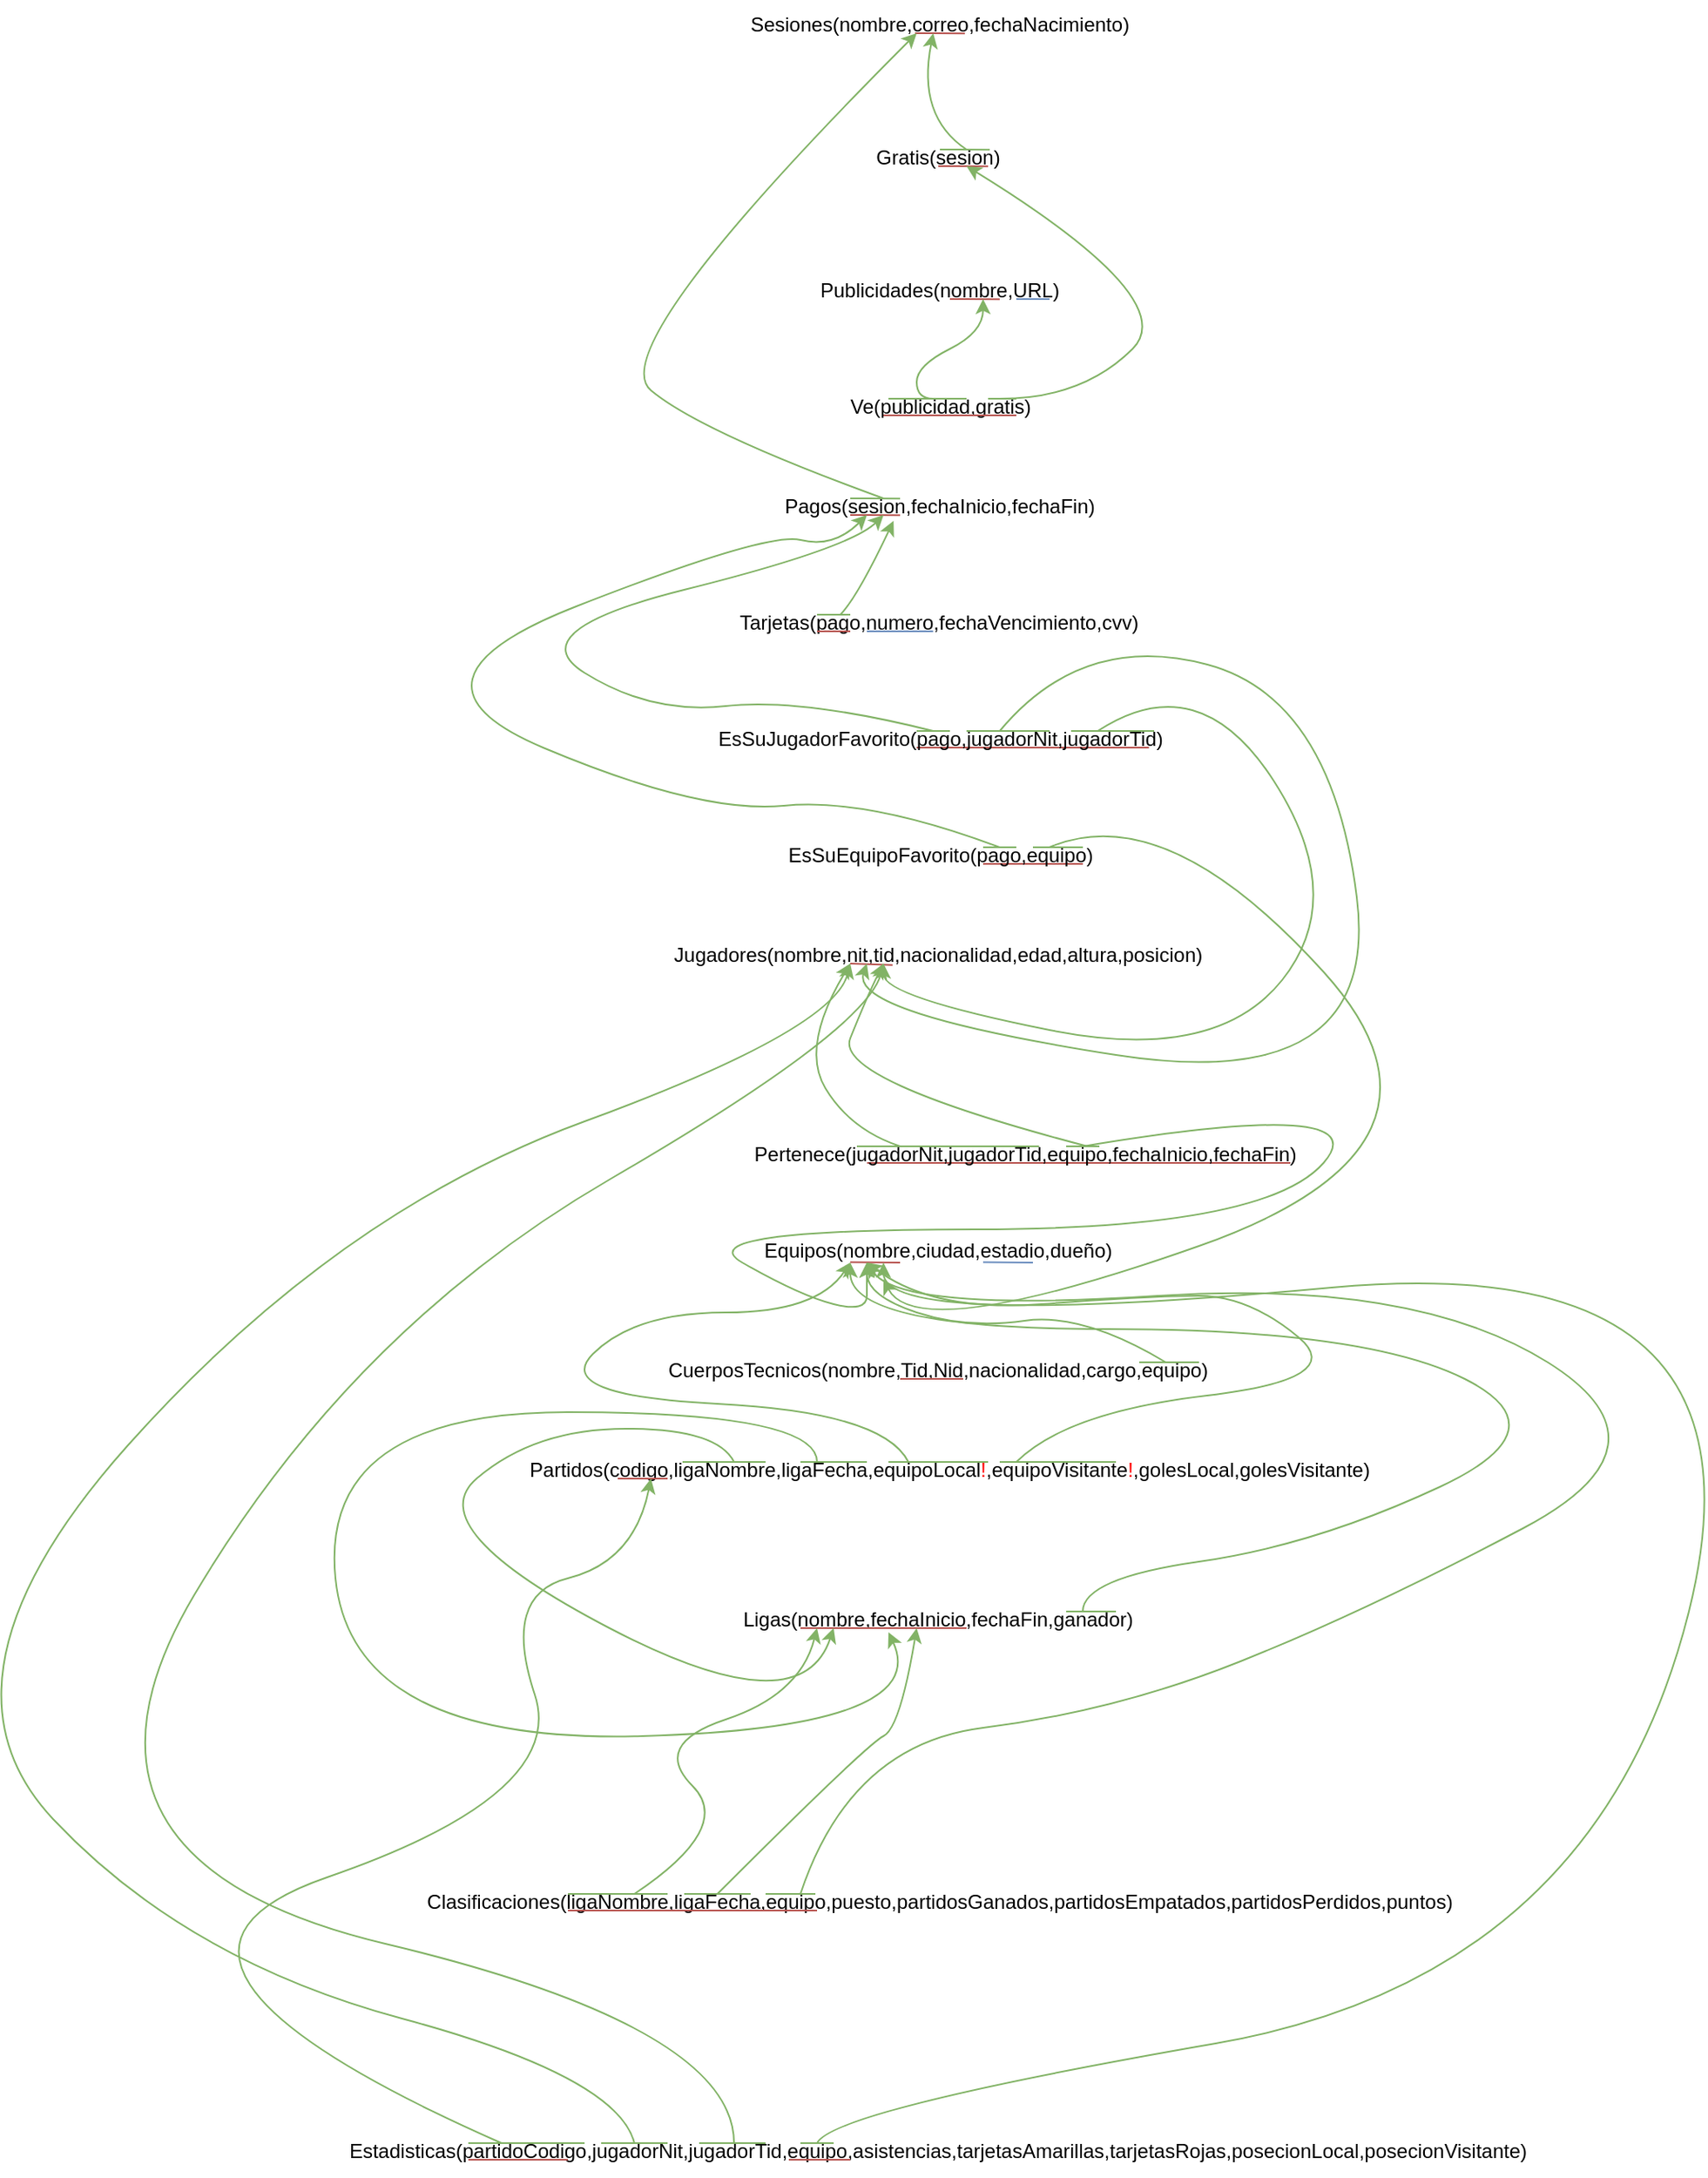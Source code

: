 <mxfile version="24.4.4" type="device">
  <diagram name="Página-1" id="nuCk-OXFzzDmU9zcpF9O">
    <mxGraphModel dx="1505" dy="1523" grid="1" gridSize="10" guides="1" tooltips="1" connect="1" arrows="1" fold="1" page="1" pageScale="1" pageWidth="827" pageHeight="1169" math="0" shadow="0">
      <root>
        <mxCell id="0" />
        <mxCell id="1" parent="0" />
        <mxCell id="KaHYt5kifrU_fSITi9a_-1" value="Equipos(nombre,ciudad,estadio,dueño)&lt;div&gt;&lt;br&gt;&lt;/div&gt;" style="text;html=1;align=center;verticalAlign=middle;whiteSpace=wrap;rounded=0;" parent="1" vertex="1">
          <mxGeometry x="383" y="400" width="60" height="20" as="geometry" />
        </mxCell>
        <mxCell id="KaHYt5kifrU_fSITi9a_-2" value="Clasificaciones(ligaNombre,ligaFecha,equipo,puesto,partidosGanados,partidosEmpatados,partidosPerdidos,puntos)" style="text;html=1;align=center;verticalAlign=middle;whiteSpace=wrap;rounded=0;" parent="1" vertex="1">
          <mxGeometry x="384" y="780" width="60" height="30" as="geometry" />
        </mxCell>
        <mxCell id="KaHYt5kifrU_fSITi9a_-3" value="Ligas(nombre,fechaInicio,fechaFin,ganador)" style="text;html=1;align=center;verticalAlign=middle;whiteSpace=wrap;rounded=0;" parent="1" vertex="1">
          <mxGeometry x="383" y="610" width="60" height="30" as="geometry" />
        </mxCell>
        <mxCell id="KaHYt5kifrU_fSITi9a_-5" value="Partidos(codigo,ligaNombre,ligaFecha,equipoLocal&lt;font color=&quot;#ff0303&quot;&gt;!&lt;/font&gt;,equipoVisitante&lt;font color=&quot;#ff0000&quot;&gt;!&lt;/font&gt;,golesLocal,golesVisitante)" style="text;html=1;align=center;verticalAlign=middle;whiteSpace=wrap;rounded=0;" parent="1" vertex="1">
          <mxGeometry x="390" y="520" width="60" height="30" as="geometry" />
        </mxCell>
        <mxCell id="KaHYt5kifrU_fSITi9a_-6" value="Estadisticas(partidoCodigo,jugadorNit,jugadorTid,equipo,asistencias,tarjetasAmarillas,tarjetasRojas,posecionLocal,posecionVisitante)" style="text;html=1;align=center;verticalAlign=middle;whiteSpace=wrap;rounded=0;" parent="1" vertex="1">
          <mxGeometry x="383" y="930" width="60" height="30" as="geometry" />
        </mxCell>
        <mxCell id="KaHYt5kifrU_fSITi9a_-7" value="Jugadores(nombre,nit,&lt;span style=&quot;background-color: initial;&quot;&gt;tid,nacionalidad,&lt;/span&gt;edad,&lt;span style=&quot;background-color: initial;&quot;&gt;altura,posicion)&lt;/span&gt;" style="text;html=1;align=center;verticalAlign=middle;whiteSpace=wrap;rounded=0;" parent="1" vertex="1">
          <mxGeometry x="383" y="210" width="60" height="30" as="geometry" />
        </mxCell>
        <mxCell id="KaHYt5kifrU_fSITi9a_-9" value="CuerposTecnicos(nombre,Tid,Nid,nacionalidad,cargo,equipo)" style="text;html=1;align=center;verticalAlign=middle;whiteSpace=wrap;rounded=0;" parent="1" vertex="1">
          <mxGeometry x="383" y="460" width="60" height="30" as="geometry" />
        </mxCell>
        <mxCell id="KaHYt5kifrU_fSITi9a_-10" value="Sesiones(nombre,correo,fechaNacimiento)" style="text;html=1;align=center;verticalAlign=middle;whiteSpace=wrap;rounded=0;" parent="1" vertex="1">
          <mxGeometry x="384" y="-350" width="60" height="30" as="geometry" />
        </mxCell>
        <mxCell id="KaHYt5kifrU_fSITi9a_-11" value="Pagos(sesion,fechaInicio,fechaFin)" style="text;html=1;align=center;verticalAlign=middle;whiteSpace=wrap;rounded=0;" parent="1" vertex="1">
          <mxGeometry x="384" y="-60" width="60" height="30" as="geometry" />
        </mxCell>
        <mxCell id="KaHYt5kifrU_fSITi9a_-12" value="Gratis(sesion)" style="text;html=1;align=center;verticalAlign=middle;whiteSpace=wrap;rounded=0;" parent="1" vertex="1">
          <mxGeometry x="383" y="-270" width="60" height="30" as="geometry" />
        </mxCell>
        <mxCell id="KaHYt5kifrU_fSITi9a_-13" value="Publicidades(nombre,URL)" style="text;html=1;align=center;verticalAlign=middle;whiteSpace=wrap;rounded=0;" parent="1" vertex="1">
          <mxGeometry x="384" y="-190" width="60" height="30" as="geometry" />
        </mxCell>
        <mxCell id="KaHYt5kifrU_fSITi9a_-24" value="" style="endArrow=none;html=1;rounded=0;fillColor=#f8cecc;strokeColor=#b85450;entryX=0.934;entryY=0.667;entryDx=0;entryDy=0;entryPerimeter=0;" parent="1" target="URsFByzpOWh1pcknukhG-22" edge="1">
          <mxGeometry width="50" height="50" relative="1" as="geometry">
            <mxPoint x="400" y="100" as="sourcePoint" />
            <mxPoint x="440" y="100" as="targetPoint" />
          </mxGeometry>
        </mxCell>
        <mxCell id="KaHYt5kifrU_fSITi9a_-25" value="" style="endArrow=none;html=1;rounded=0;fillColor=#d5e8d4;strokeColor=#82b366;" parent="1" edge="1">
          <mxGeometry width="50" height="50" relative="1" as="geometry">
            <mxPoint x="400" y="90" as="sourcePoint" />
            <mxPoint x="420" y="90" as="targetPoint" />
            <Array as="points">
              <mxPoint x="413" y="90" />
            </Array>
          </mxGeometry>
        </mxCell>
        <mxCell id="KaHYt5kifrU_fSITi9a_-26" value="" style="endArrow=none;html=1;rounded=0;fillColor=#f8cecc;strokeColor=#b85450;entryX=0.91;entryY=0.667;entryDx=0;entryDy=0;entryPerimeter=0;" parent="1" target="URsFByzpOWh1pcknukhG-29" edge="1">
          <mxGeometry width="50" height="50" relative="1" as="geometry">
            <mxPoint x="440" y="170" as="sourcePoint" />
            <mxPoint x="490" y="170" as="targetPoint" />
          </mxGeometry>
        </mxCell>
        <mxCell id="KaHYt5kifrU_fSITi9a_-27" value="" style="endArrow=none;html=1;rounded=0;fillColor=#d5e8d4;strokeColor=#82b366;" parent="1" edge="1">
          <mxGeometry width="50" height="50" relative="1" as="geometry">
            <mxPoint x="440" y="160" as="sourcePoint" />
            <mxPoint x="460" y="160" as="targetPoint" />
          </mxGeometry>
        </mxCell>
        <mxCell id="KaHYt5kifrU_fSITi9a_-28" value="" style="endArrow=none;html=1;rounded=0;fillColor=#d5e8d4;strokeColor=#82b366;entryX=0.91;entryY=0.333;entryDx=0;entryDy=0;entryPerimeter=0;" parent="1" target="URsFByzpOWh1pcknukhG-29" edge="1">
          <mxGeometry width="50" height="50" relative="1" as="geometry">
            <mxPoint x="470" y="160" as="sourcePoint" />
            <mxPoint x="510" y="160" as="targetPoint" />
          </mxGeometry>
        </mxCell>
        <mxCell id="KaHYt5kifrU_fSITi9a_-29" value="" style="endArrow=none;html=1;rounded=0;fillColor=#f8cecc;strokeColor=#b85450;exitX=0.117;exitY=0.667;exitDx=0;exitDy=0;exitPerimeter=0;" parent="1" source="KaHYt5kifrU_fSITi9a_-9" edge="1">
          <mxGeometry width="50" height="50" relative="1" as="geometry">
            <mxPoint x="398" y="480" as="sourcePoint" />
            <mxPoint x="428" y="480" as="targetPoint" />
          </mxGeometry>
        </mxCell>
        <mxCell id="KaHYt5kifrU_fSITi9a_-30" value="" style="endArrow=none;html=1;rounded=0;fillColor=#dae8fc;strokeColor=#6c8ebf;" parent="1" edge="1">
          <mxGeometry width="50" height="50" relative="1" as="geometry">
            <mxPoint x="440" y="409.76" as="sourcePoint" />
            <mxPoint x="470" y="410" as="targetPoint" />
          </mxGeometry>
        </mxCell>
        <mxCell id="KaHYt5kifrU_fSITi9a_-32" value="" style="endArrow=none;html=1;rounded=0;fillColor=#f8cecc;strokeColor=#b85450;entryX=0.041;entryY=0.695;entryDx=0;entryDy=0;entryPerimeter=0;" parent="1" target="KaHYt5kifrU_fSITi9a_-7" edge="1">
          <mxGeometry width="50" height="50" relative="1" as="geometry">
            <mxPoint x="360" y="230" as="sourcePoint" />
            <mxPoint x="380" y="230" as="targetPoint" />
          </mxGeometry>
        </mxCell>
        <mxCell id="KaHYt5kifrU_fSITi9a_-33" value="" style="endArrow=none;html=1;rounded=0;fillColor=#d5e8d4;strokeColor=#82b366;" parent="1" edge="1">
          <mxGeometry width="50" height="50" relative="1" as="geometry">
            <mxPoint x="430" y="340" as="sourcePoint" />
            <mxPoint x="470" y="340" as="targetPoint" />
          </mxGeometry>
        </mxCell>
        <mxCell id="KaHYt5kifrU_fSITi9a_-35" value="" style="endArrow=none;html=1;rounded=0;fillColor=#f8cecc;strokeColor=#b85450;entryX=0.9;entryY=0.667;entryDx=0;entryDy=0;entryPerimeter=0;exitX=0.229;exitY=0.667;exitDx=0;exitDy=0;exitPerimeter=0;" parent="1" source="URsFByzpOWh1pcknukhG-34" edge="1">
          <mxGeometry width="50" height="50" relative="1" as="geometry">
            <mxPoint x="320" y="370" as="sourcePoint" />
            <mxPoint x="625" y="350.01" as="targetPoint" />
          </mxGeometry>
        </mxCell>
        <mxCell id="KaHYt5kifrU_fSITi9a_-36" value="" style="endArrow=none;html=1;rounded=0;fillColor=#d5e8d4;strokeColor=#82b366;entryX=0.525;entryY=0.333;entryDx=0;entryDy=0;entryPerimeter=0;" parent="1" target="URsFByzpOWh1pcknukhG-34" edge="1">
          <mxGeometry width="50" height="50" relative="1" as="geometry">
            <mxPoint x="364" y="340" as="sourcePoint" />
            <mxPoint x="384" y="340" as="targetPoint" />
            <Array as="points">
              <mxPoint x="364" y="340" />
            </Array>
          </mxGeometry>
        </mxCell>
        <mxCell id="KaHYt5kifrU_fSITi9a_-38" value="" style="endArrow=none;html=1;rounded=0;fillColor=#d5e8d4;strokeColor=#82b366;" parent="1" edge="1">
          <mxGeometry width="50" height="50" relative="1" as="geometry">
            <mxPoint x="534" y="470" as="sourcePoint" />
            <mxPoint x="570" y="470" as="targetPoint" />
          </mxGeometry>
        </mxCell>
        <mxCell id="KaHYt5kifrU_fSITi9a_-39" value="" style="endArrow=none;html=1;rounded=0;fillColor=#f8cecc;strokeColor=#b85450;" parent="1" edge="1">
          <mxGeometry width="50" height="50" relative="1" as="geometry">
            <mxPoint x="360" y="409.8" as="sourcePoint" />
            <mxPoint x="390" y="410" as="targetPoint" />
          </mxGeometry>
        </mxCell>
        <mxCell id="KaHYt5kifrU_fSITi9a_-40" value="" style="endArrow=none;html=1;rounded=0;fillColor=#f8cecc;strokeColor=#b85450;" parent="1" edge="1">
          <mxGeometry width="50" height="50" relative="1" as="geometry">
            <mxPoint x="250" y="540" as="sourcePoint" />
            <mxPoint x="219.997" y="540" as="targetPoint" />
          </mxGeometry>
        </mxCell>
        <mxCell id="KaHYt5kifrU_fSITi9a_-41" value="" style="endArrow=none;html=1;rounded=0;fillColor=#d5e8d4;strokeColor=#82b366;" parent="1" edge="1">
          <mxGeometry width="50" height="50" relative="1" as="geometry">
            <mxPoint x="443" y="530" as="sourcePoint" />
            <mxPoint x="383" y="530" as="targetPoint" />
          </mxGeometry>
        </mxCell>
        <mxCell id="KaHYt5kifrU_fSITi9a_-43" value="" style="endArrow=none;html=1;rounded=0;fillColor=#d5e8d4;strokeColor=#82b366;" parent="1" edge="1">
          <mxGeometry width="50" height="50" relative="1" as="geometry">
            <mxPoint x="450" y="530" as="sourcePoint" />
            <mxPoint x="520" y="530" as="targetPoint" />
          </mxGeometry>
        </mxCell>
        <mxCell id="KaHYt5kifrU_fSITi9a_-44" value="" style="endArrow=none;html=1;rounded=0;fillColor=#d5e8d4;strokeColor=#82b366;" parent="1" edge="1">
          <mxGeometry width="50" height="50" relative="1" as="geometry">
            <mxPoint x="330" y="530" as="sourcePoint" />
            <mxPoint x="370" y="530" as="targetPoint" />
          </mxGeometry>
        </mxCell>
        <mxCell id="KaHYt5kifrU_fSITi9a_-45" value="" style="endArrow=none;html=1;rounded=0;fillColor=#d5e8d4;strokeColor=#82b366;" parent="1" edge="1">
          <mxGeometry width="50" height="50" relative="1" as="geometry">
            <mxPoint x="259" y="530" as="sourcePoint" />
            <mxPoint x="309" y="530" as="targetPoint" />
          </mxGeometry>
        </mxCell>
        <mxCell id="KaHYt5kifrU_fSITi9a_-46" value="" style="endArrow=none;html=1;rounded=0;fillColor=#d5e8d4;strokeColor=#82b366;" parent="1" edge="1">
          <mxGeometry width="50" height="50" relative="1" as="geometry">
            <mxPoint x="190" y="790" as="sourcePoint" />
            <mxPoint x="250" y="790" as="targetPoint" />
          </mxGeometry>
        </mxCell>
        <mxCell id="KaHYt5kifrU_fSITi9a_-47" value="" style="endArrow=none;html=1;rounded=0;fillColor=#d5e8d4;strokeColor=#82b366;" parent="1" edge="1">
          <mxGeometry width="50" height="50" relative="1" as="geometry">
            <mxPoint x="260" y="790" as="sourcePoint" />
            <mxPoint x="300" y="790" as="targetPoint" />
          </mxGeometry>
        </mxCell>
        <mxCell id="KaHYt5kifrU_fSITi9a_-50" value="" style="endArrow=none;html=1;rounded=0;fillColor=#f8cecc;strokeColor=#b85450;" parent="1" edge="1">
          <mxGeometry width="50" height="50" relative="1" as="geometry">
            <mxPoint x="190" y="800" as="sourcePoint" />
            <mxPoint x="340" y="800" as="targetPoint" />
          </mxGeometry>
        </mxCell>
        <mxCell id="URsFByzpOWh1pcknukhG-2" value="" style="endArrow=none;html=1;rounded=0;fillColor=#f8cecc;strokeColor=#b85450;" parent="1" edge="1">
          <mxGeometry width="50" height="50" relative="1" as="geometry">
            <mxPoint x="399" y="-330" as="sourcePoint" />
            <mxPoint x="429" y="-329.87" as="targetPoint" />
            <Array as="points">
              <mxPoint x="409" y="-330" />
            </Array>
          </mxGeometry>
        </mxCell>
        <mxCell id="URsFByzpOWh1pcknukhG-3" value="" style="endArrow=none;html=1;rounded=0;fillColor=#f8cecc;strokeColor=#b85450;" parent="1" edge="1">
          <mxGeometry width="50" height="50" relative="1" as="geometry">
            <mxPoint x="413" y="-250" as="sourcePoint" />
            <mxPoint x="443" y="-249.87" as="targetPoint" />
            <Array as="points">
              <mxPoint x="423" y="-250" />
            </Array>
          </mxGeometry>
        </mxCell>
        <mxCell id="URsFByzpOWh1pcknukhG-6" value="" style="endArrow=none;html=1;rounded=0;fillColor=#d5e8d4;strokeColor=#82b366;" parent="1" edge="1">
          <mxGeometry width="50" height="50" relative="1" as="geometry">
            <mxPoint x="414" y="-260" as="sourcePoint" />
            <mxPoint x="444" y="-259.87" as="targetPoint" />
            <Array as="points">
              <mxPoint x="424" y="-260" />
            </Array>
          </mxGeometry>
        </mxCell>
        <mxCell id="URsFByzpOWh1pcknukhG-7" value="" style="curved=1;endArrow=classic;html=1;rounded=0;fillColor=#d5e8d4;strokeColor=#82b366;strokeWidth=1;" parent="1" edge="1">
          <mxGeometry width="50" height="50" relative="1" as="geometry">
            <mxPoint x="430" y="-260" as="sourcePoint" />
            <mxPoint x="410" y="-330" as="targetPoint" />
            <Array as="points">
              <mxPoint x="400" y="-280" />
            </Array>
          </mxGeometry>
        </mxCell>
        <mxCell id="URsFByzpOWh1pcknukhG-8" value="" style="endArrow=none;html=1;rounded=0;fillColor=#dae8fc;strokeColor=#6c8ebf;" parent="1" edge="1">
          <mxGeometry width="50" height="50" relative="1" as="geometry">
            <mxPoint x="460" y="-170" as="sourcePoint" />
            <mxPoint x="480" y="-170" as="targetPoint" />
            <Array as="points">
              <mxPoint x="470" y="-170" />
            </Array>
          </mxGeometry>
        </mxCell>
        <mxCell id="URsFByzpOWh1pcknukhG-9" value="" style="endArrow=none;html=1;rounded=0;fillColor=#f8cecc;strokeColor=#b85450;" parent="1" edge="1">
          <mxGeometry width="50" height="50" relative="1" as="geometry">
            <mxPoint x="420" y="-170" as="sourcePoint" />
            <mxPoint x="450" y="-169.87" as="targetPoint" />
            <Array as="points">
              <mxPoint x="430" y="-170" />
            </Array>
          </mxGeometry>
        </mxCell>
        <mxCell id="URsFByzpOWh1pcknukhG-10" value="Ve(publicidad,gratis)" style="text;html=1;align=center;verticalAlign=middle;resizable=0;points=[];autosize=1;strokeColor=none;fillColor=none;" parent="1" vertex="1">
          <mxGeometry x="349" y="-120" width="130" height="30" as="geometry" />
        </mxCell>
        <mxCell id="URsFByzpOWh1pcknukhG-11" value="" style="endArrow=none;html=1;rounded=0;fillColor=#f8cecc;strokeColor=#b85450;entryX=0.854;entryY=0.667;entryDx=0;entryDy=0;entryPerimeter=0;" parent="1" target="URsFByzpOWh1pcknukhG-10" edge="1">
          <mxGeometry width="50" height="50" relative="1" as="geometry">
            <mxPoint x="380" y="-100" as="sourcePoint" />
            <mxPoint x="410" y="-99.87" as="targetPoint" />
            <Array as="points">
              <mxPoint x="390" y="-100" />
            </Array>
          </mxGeometry>
        </mxCell>
        <mxCell id="URsFByzpOWh1pcknukhG-12" value="" style="endArrow=none;html=1;rounded=0;fillColor=#d5e8d4;strokeColor=#82b366;" parent="1" edge="1">
          <mxGeometry width="50" height="50" relative="1" as="geometry">
            <mxPoint x="383" y="-110" as="sourcePoint" />
            <mxPoint x="430" y="-110" as="targetPoint" />
            <Array as="points">
              <mxPoint x="393" y="-110" />
            </Array>
          </mxGeometry>
        </mxCell>
        <mxCell id="URsFByzpOWh1pcknukhG-13" value="" style="curved=1;endArrow=classic;html=1;rounded=0;entryX=0.933;entryY=0.667;entryDx=0;entryDy=0;entryPerimeter=0;fillColor=#d5e8d4;strokeColor=#82b366;" parent="1" target="KaHYt5kifrU_fSITi9a_-13" edge="1">
          <mxGeometry width="50" height="50" relative="1" as="geometry">
            <mxPoint x="410" y="-110" as="sourcePoint" />
            <mxPoint x="450" y="-200" as="targetPoint" />
            <Array as="points">
              <mxPoint x="400" y="-110" />
              <mxPoint x="400" y="-130" />
              <mxPoint x="440" y="-150" />
            </Array>
          </mxGeometry>
        </mxCell>
        <mxCell id="URsFByzpOWh1pcknukhG-14" value="" style="endArrow=none;html=1;rounded=0;fillColor=#f8cecc;strokeColor=#b85450;" parent="1" edge="1">
          <mxGeometry width="50" height="50" relative="1" as="geometry">
            <mxPoint x="360" y="-40" as="sourcePoint" />
            <mxPoint x="390" y="-39.87" as="targetPoint" />
            <Array as="points">
              <mxPoint x="370" y="-40" />
            </Array>
          </mxGeometry>
        </mxCell>
        <mxCell id="URsFByzpOWh1pcknukhG-15" value="" style="endArrow=none;html=1;rounded=0;fillColor=#d5e8d4;strokeColor=#82b366;" parent="1" edge="1">
          <mxGeometry width="50" height="50" relative="1" as="geometry">
            <mxPoint x="360" y="-50" as="sourcePoint" />
            <mxPoint x="390" y="-49.87" as="targetPoint" />
            <Array as="points">
              <mxPoint x="370" y="-50" />
            </Array>
          </mxGeometry>
        </mxCell>
        <mxCell id="URsFByzpOWh1pcknukhG-16" value="" style="curved=1;endArrow=classic;html=1;rounded=0;fillColor=#d5e8d4;strokeColor=#82b366;" parent="1" edge="1">
          <mxGeometry width="50" height="50" relative="1" as="geometry">
            <mxPoint x="380" y="-50" as="sourcePoint" />
            <mxPoint x="400" y="-330" as="targetPoint" />
            <Array as="points">
              <mxPoint x="270" y="-90" />
              <mxPoint x="210" y="-140" />
            </Array>
          </mxGeometry>
        </mxCell>
        <mxCell id="URsFByzpOWh1pcknukhG-17" value="Tarjetas(pago,numero,fechaVencimiento,cvv)" style="text;html=1;align=center;verticalAlign=middle;resizable=0;points=[];autosize=1;strokeColor=none;fillColor=none;" parent="1" vertex="1">
          <mxGeometry x="283" y="10" width="260" height="30" as="geometry" />
        </mxCell>
        <mxCell id="URsFByzpOWh1pcknukhG-18" value="" style="endArrow=none;html=1;rounded=0;fillColor=#dae8fc;strokeColor=#6c8ebf;entryX=0.488;entryY=0.667;entryDx=0;entryDy=0;entryPerimeter=0;" parent="1" target="URsFByzpOWh1pcknukhG-17" edge="1">
          <mxGeometry width="50" height="50" relative="1" as="geometry">
            <mxPoint x="370" y="30" as="sourcePoint" />
            <mxPoint x="400" y="30.13" as="targetPoint" />
            <Array as="points">
              <mxPoint x="380" y="30" />
            </Array>
          </mxGeometry>
        </mxCell>
        <mxCell id="URsFByzpOWh1pcknukhG-19" value="" style="endArrow=none;html=1;rounded=0;fillColor=#f8cecc;strokeColor=#b85450;" parent="1" edge="1">
          <mxGeometry width="50" height="50" relative="1" as="geometry">
            <mxPoint x="340" y="30" as="sourcePoint" />
            <mxPoint x="360" y="30" as="targetPoint" />
            <Array as="points">
              <mxPoint x="350" y="30" />
            </Array>
          </mxGeometry>
        </mxCell>
        <mxCell id="URsFByzpOWh1pcknukhG-20" value="" style="endArrow=none;html=1;rounded=0;fillColor=#d5e8d4;strokeColor=#82b366;" parent="1" edge="1">
          <mxGeometry width="50" height="50" relative="1" as="geometry">
            <mxPoint x="340" y="20" as="sourcePoint" />
            <mxPoint x="360" y="20" as="targetPoint" />
            <Array as="points">
              <mxPoint x="350" y="20" />
            </Array>
          </mxGeometry>
        </mxCell>
        <mxCell id="URsFByzpOWh1pcknukhG-21" value="" style="curved=1;endArrow=classic;html=1;rounded=0;fillColor=#d5e8d4;strokeColor=#82b366;entryX=0.035;entryY=0.782;entryDx=0;entryDy=0;entryPerimeter=0;" parent="1" target="KaHYt5kifrU_fSITi9a_-11" edge="1">
          <mxGeometry width="50" height="50" relative="1" as="geometry">
            <mxPoint x="354" y="20" as="sourcePoint" />
            <mxPoint x="384" y="-40" as="targetPoint" />
            <Array as="points">
              <mxPoint x="364" y="10" />
            </Array>
          </mxGeometry>
        </mxCell>
        <mxCell id="URsFByzpOWh1pcknukhG-22" value="EsSuJugadorFavorito(pago,jugadorNit,jugadorTid)" style="text;html=1;align=center;verticalAlign=middle;resizable=0;points=[];autosize=1;strokeColor=none;fillColor=none;" parent="1" vertex="1">
          <mxGeometry x="269" y="80" width="290" height="30" as="geometry" />
        </mxCell>
        <mxCell id="URsFByzpOWh1pcknukhG-23" value="" style="curved=1;endArrow=classic;html=1;rounded=0;fillColor=#d5e8d4;strokeColor=#82b366;exitX=0.486;exitY=0.333;exitDx=0;exitDy=0;exitPerimeter=0;" parent="1" source="URsFByzpOWh1pcknukhG-22" edge="1">
          <mxGeometry width="50" height="50" relative="1" as="geometry">
            <mxPoint x="390" y="80" as="sourcePoint" />
            <mxPoint x="380" y="-40" as="targetPoint" />
            <Array as="points">
              <mxPoint x="330" y="70" />
              <mxPoint x="240" y="80" />
              <mxPoint x="160" y="30" />
              <mxPoint x="360" y="-20" />
            </Array>
          </mxGeometry>
        </mxCell>
        <mxCell id="URsFByzpOWh1pcknukhG-27" value="" style="endArrow=none;html=1;rounded=0;fillColor=#d5e8d4;strokeColor=#82b366;entryX=0.969;entryY=0.333;entryDx=0;entryDy=0;entryPerimeter=0;" parent="1" edge="1">
          <mxGeometry width="50" height="50" relative="1" as="geometry">
            <mxPoint x="492.99" y="90" as="sourcePoint" />
            <mxPoint x="543" y="89.99" as="targetPoint" />
            <Array as="points">
              <mxPoint x="492.99" y="90" />
            </Array>
          </mxGeometry>
        </mxCell>
        <mxCell id="URsFByzpOWh1pcknukhG-28" value="" style="endArrow=none;html=1;rounded=0;fillColor=#d5e8d4;strokeColor=#82b366;entryX=0.969;entryY=0.333;entryDx=0;entryDy=0;entryPerimeter=0;" parent="1" edge="1">
          <mxGeometry width="50" height="50" relative="1" as="geometry">
            <mxPoint x="430" y="90.01" as="sourcePoint" />
            <mxPoint x="480.01" y="90.0" as="targetPoint" />
            <Array as="points">
              <mxPoint x="430" y="90.01" />
            </Array>
          </mxGeometry>
        </mxCell>
        <mxCell id="URsFByzpOWh1pcknukhG-29" value="EsSuEquipoFavorito(pago,equipo)" style="text;html=1;align=center;verticalAlign=middle;resizable=0;points=[];autosize=1;strokeColor=none;fillColor=none;" parent="1" vertex="1">
          <mxGeometry x="309" y="150" width="210" height="30" as="geometry" />
        </mxCell>
        <mxCell id="URsFByzpOWh1pcknukhG-31" value="" style="curved=1;endArrow=classic;html=1;rounded=0;exitX=0.671;exitY=0.333;exitDx=0;exitDy=0;exitPerimeter=0;fillColor=#d5e8d4;strokeColor=#82b366;" parent="1" source="URsFByzpOWh1pcknukhG-29" edge="1">
          <mxGeometry width="50" height="50" relative="1" as="geometry">
            <mxPoint x="310" y="20" as="sourcePoint" />
            <mxPoint x="370" y="-40" as="targetPoint" />
            <Array as="points">
              <mxPoint x="370" y="130" />
              <mxPoint x="270" y="140" />
              <mxPoint x="80" y="60" />
              <mxPoint x="310" y="-30" />
              <mxPoint x="350" y="-20" />
            </Array>
          </mxGeometry>
        </mxCell>
        <mxCell id="URsFByzpOWh1pcknukhG-32" value="" style="curved=1;endArrow=classic;html=1;rounded=0;fillColor=#d5e8d4;strokeColor=#82b366;" parent="1" edge="1">
          <mxGeometry width="50" height="50" relative="1" as="geometry">
            <mxPoint x="450" y="90" as="sourcePoint" />
            <mxPoint x="370" y="230" as="targetPoint" />
            <Array as="points">
              <mxPoint x="500" y="30" />
              <mxPoint x="650" y="70" />
              <mxPoint x="680" y="310" />
              <mxPoint x="360" y="260" />
            </Array>
          </mxGeometry>
        </mxCell>
        <mxCell id="URsFByzpOWh1pcknukhG-33" value="" style="curved=1;endArrow=classic;html=1;rounded=0;fillColor=#d5e8d4;strokeColor=#82b366;" parent="1" edge="1">
          <mxGeometry width="50" height="50" relative="1" as="geometry">
            <mxPoint x="509" y="90" as="sourcePoint" />
            <mxPoint x="380" y="230" as="targetPoint" />
            <Array as="points">
              <mxPoint x="570" y="50" />
              <mxPoint x="660" y="190" />
              <mxPoint x="580" y="290" />
              <mxPoint x="380" y="250" />
            </Array>
          </mxGeometry>
        </mxCell>
        <mxCell id="URsFByzpOWh1pcknukhG-34" value="Pertenece(jugadorNit,jugadorTid,equipo,fechaInicio,fechaFin)" style="text;html=1;align=center;verticalAlign=middle;resizable=0;points=[];autosize=1;strokeColor=none;fillColor=none;" parent="1" vertex="1">
          <mxGeometry x="290" y="330" width="350" height="30" as="geometry" />
        </mxCell>
        <mxCell id="URsFByzpOWh1pcknukhG-37" value="" style="endArrow=none;html=1;rounded=0;fillColor=#d5e8d4;strokeColor=#82b366;" parent="1" edge="1">
          <mxGeometry width="50" height="50" relative="1" as="geometry">
            <mxPoint x="490" y="340" as="sourcePoint" />
            <mxPoint x="510" y="340" as="targetPoint" />
          </mxGeometry>
        </mxCell>
        <mxCell id="URsFByzpOWh1pcknukhG-38" value="" style="curved=1;endArrow=classic;html=1;rounded=0;fillColor=#d5e8d4;strokeColor=#82b366;" parent="1" edge="1">
          <mxGeometry width="50" height="50" relative="1" as="geometry">
            <mxPoint x="390" y="340" as="sourcePoint" />
            <mxPoint x="360" y="230" as="targetPoint" />
            <Array as="points">
              <mxPoint x="390" y="340" />
              <mxPoint x="360" y="330" />
              <mxPoint x="330" y="280" />
            </Array>
          </mxGeometry>
        </mxCell>
        <mxCell id="URsFByzpOWh1pcknukhG-39" value="" style="curved=1;endArrow=classic;html=1;rounded=0;exitX=0.608;exitY=0.333;exitDx=0;exitDy=0;exitPerimeter=0;fillColor=#d5e8d4;strokeColor=#82b366;" parent="1" source="URsFByzpOWh1pcknukhG-34" edge="1">
          <mxGeometry width="50" height="50" relative="1" as="geometry">
            <mxPoint x="370" y="300" as="sourcePoint" />
            <mxPoint x="380" y="230" as="targetPoint" />
            <Array as="points">
              <mxPoint x="350" y="300" />
              <mxPoint x="370" y="250" />
            </Array>
          </mxGeometry>
        </mxCell>
        <mxCell id="URsFByzpOWh1pcknukhG-40" value="" style="curved=1;endArrow=classic;html=1;rounded=0;fillColor=#d5e8d4;strokeColor=#82b366;" parent="1" edge="1">
          <mxGeometry width="50" height="50" relative="1" as="geometry">
            <mxPoint x="500.342" y="340" as="sourcePoint" />
            <mxPoint x="370" y="410" as="targetPoint" />
            <Array as="points">
              <mxPoint x="680" y="310" />
              <mxPoint x="610" y="390" />
              <mxPoint x="260" y="390" />
              <mxPoint x="330" y="430" />
              <mxPoint x="370" y="440" />
              <mxPoint x="370" y="420" />
            </Array>
          </mxGeometry>
        </mxCell>
        <mxCell id="URsFByzpOWh1pcknukhG-41" value="" style="curved=1;endArrow=classic;html=1;rounded=0;fillColor=#d5e8d4;strokeColor=#82b366;" parent="1" edge="1">
          <mxGeometry width="50" height="50" relative="1" as="geometry">
            <mxPoint x="550" y="470" as="sourcePoint" />
            <mxPoint x="370" y="410" as="targetPoint" />
            <Array as="points">
              <mxPoint x="500" y="440" />
              <mxPoint x="430" y="450" />
              <mxPoint x="370" y="430" />
            </Array>
          </mxGeometry>
        </mxCell>
        <mxCell id="URsFByzpOWh1pcknukhG-43" value="" style="curved=1;endArrow=classic;html=1;rounded=0;fillColor=#d5e8d4;strokeColor=#82b366;" parent="1" edge="1">
          <mxGeometry width="50" height="50" relative="1" as="geometry">
            <mxPoint x="460" y="530" as="sourcePoint" />
            <mxPoint x="370" y="410" as="targetPoint" />
            <Array as="points">
              <mxPoint x="490" y="500" />
              <mxPoint x="660" y="480" />
              <mxPoint x="600" y="430" />
              <mxPoint x="540" y="430" />
              <mxPoint x="410" y="440" />
            </Array>
          </mxGeometry>
        </mxCell>
        <mxCell id="URsFByzpOWh1pcknukhG-44" value="" style="curved=1;endArrow=classic;html=1;rounded=0;entryX=-0.383;entryY=0.5;entryDx=0;entryDy=0;entryPerimeter=0;fillColor=#d5e8d4;strokeColor=#82b366;" parent="1" target="KaHYt5kifrU_fSITi9a_-1" edge="1">
          <mxGeometry width="50" height="50" relative="1" as="geometry">
            <mxPoint x="395" y="530" as="sourcePoint" />
            <mxPoint x="370" y="420" as="targetPoint" />
            <Array as="points">
              <mxPoint x="380" y="500" />
              <mxPoint x="180" y="490" />
              <mxPoint x="230" y="440" />
              <mxPoint x="340" y="440" />
            </Array>
          </mxGeometry>
        </mxCell>
        <mxCell id="URsFByzpOWh1pcknukhG-45" value="" style="endArrow=none;html=1;rounded=0;entryX=2.117;entryY=0.333;entryDx=0;entryDy=0;entryPerimeter=0;fillColor=#d5e8d4;strokeColor=#82b366;" parent="1" edge="1">
          <mxGeometry width="50" height="50" relative="1" as="geometry">
            <mxPoint x="520" y="620" as="sourcePoint" />
            <mxPoint x="490" y="619.99" as="targetPoint" />
          </mxGeometry>
        </mxCell>
        <mxCell id="URsFByzpOWh1pcknukhG-46" value="" style="endArrow=none;html=1;rounded=0;fillColor=#f8cecc;strokeColor=#b85450;" parent="1" edge="1">
          <mxGeometry width="50" height="50" relative="1" as="geometry">
            <mxPoint x="330" y="630" as="sourcePoint" />
            <mxPoint x="430" y="630" as="targetPoint" />
          </mxGeometry>
        </mxCell>
        <mxCell id="URsFByzpOWh1pcknukhG-47" value="" style="curved=1;endArrow=classic;html=1;rounded=0;fillColor=#d5e8d4;strokeColor=#82b366;" parent="1" edge="1">
          <mxGeometry width="50" height="50" relative="1" as="geometry">
            <mxPoint x="500" y="620" as="sourcePoint" />
            <mxPoint x="360" y="410" as="targetPoint" />
            <Array as="points">
              <mxPoint x="500" y="600" />
              <mxPoint x="640" y="580" />
              <mxPoint x="790" y="510" />
              <mxPoint x="670" y="450" />
              <mxPoint x="360" y="450" />
            </Array>
          </mxGeometry>
        </mxCell>
        <mxCell id="URsFByzpOWh1pcknukhG-48" value="" style="curved=1;endArrow=classic;html=1;rounded=0;fillColor=#d5e8d4;strokeColor=#82b366;entryX=0;entryY=0.75;entryDx=0;entryDy=0;" parent="1" target="KaHYt5kifrU_fSITi9a_-3" edge="1">
          <mxGeometry width="50" height="50" relative="1" as="geometry">
            <mxPoint x="340" y="530" as="sourcePoint" />
            <mxPoint x="410" y="630" as="targetPoint" />
            <Array as="points">
              <mxPoint x="340" y="500" />
              <mxPoint x="40" y="500" />
              <mxPoint x="60" y="700" />
              <mxPoint x="410" y="690" />
            </Array>
          </mxGeometry>
        </mxCell>
        <mxCell id="URsFByzpOWh1pcknukhG-49" value="" style="curved=1;endArrow=classic;html=1;rounded=0;fillColor=#d5e8d4;strokeColor=#82b366;" parent="1" edge="1">
          <mxGeometry width="50" height="50" relative="1" as="geometry">
            <mxPoint x="290" y="530" as="sourcePoint" />
            <mxPoint x="350" y="630" as="targetPoint" />
            <Array as="points">
              <mxPoint x="280" y="510" />
              <mxPoint x="170" y="510" />
              <mxPoint x="100" y="570" />
              <mxPoint x="330" y="690" />
            </Array>
          </mxGeometry>
        </mxCell>
        <mxCell id="URsFByzpOWh1pcknukhG-50" value="" style="endArrow=none;html=1;rounded=0;fillColor=#d5e8d4;strokeColor=#82b366;" parent="1" edge="1">
          <mxGeometry width="50" height="50" relative="1" as="geometry">
            <mxPoint x="309" y="790" as="sourcePoint" />
            <mxPoint x="339" y="790" as="targetPoint" />
          </mxGeometry>
        </mxCell>
        <mxCell id="URsFByzpOWh1pcknukhG-51" value="" style="curved=1;endArrow=classic;html=1;rounded=0;fillColor=#d5e8d4;strokeColor=#82b366;" parent="1" edge="1">
          <mxGeometry width="50" height="50" relative="1" as="geometry">
            <mxPoint x="330" y="790" as="sourcePoint" />
            <mxPoint x="370" y="410" as="targetPoint" />
            <Array as="points">
              <mxPoint x="360" y="700" />
              <mxPoint x="520" y="680" />
              <mxPoint x="670" y="620" />
              <mxPoint x="860" y="520" />
              <mxPoint x="700" y="420" />
              <mxPoint x="390" y="440" />
            </Array>
          </mxGeometry>
        </mxCell>
        <mxCell id="URsFByzpOWh1pcknukhG-52" value="" style="curved=1;endArrow=classic;html=1;rounded=0;fillColor=#d5e8d4;strokeColor=#82b366;" parent="1" edge="1">
          <mxGeometry width="50" height="50" relative="1" as="geometry">
            <mxPoint x="280" y="790" as="sourcePoint" />
            <mxPoint x="400" y="630" as="targetPoint" />
            <Array as="points">
              <mxPoint x="370" y="700" />
              <mxPoint x="390" y="690" />
            </Array>
          </mxGeometry>
        </mxCell>
        <mxCell id="URsFByzpOWh1pcknukhG-53" value="" style="curved=1;endArrow=classic;html=1;rounded=0;fillColor=#d5e8d4;strokeColor=#82b366;" parent="1" edge="1">
          <mxGeometry width="50" height="50" relative="1" as="geometry">
            <mxPoint x="230" y="790" as="sourcePoint" />
            <mxPoint x="340" y="630" as="targetPoint" />
            <Array as="points">
              <mxPoint x="290" y="750" />
              <mxPoint x="240" y="700" />
              <mxPoint x="330" y="670" />
            </Array>
          </mxGeometry>
        </mxCell>
        <mxCell id="URsFByzpOWh1pcknukhG-54" value="" style="endArrow=none;html=1;rounded=0;fillColor=#f8cecc;strokeColor=#b85450;" parent="1" edge="1">
          <mxGeometry width="50" height="50" relative="1" as="geometry">
            <mxPoint x="130" y="950" as="sourcePoint" />
            <mxPoint x="190" y="950" as="targetPoint" />
          </mxGeometry>
        </mxCell>
        <mxCell id="URsFByzpOWh1pcknukhG-55" value="" style="endArrow=none;html=1;rounded=0;fillColor=#d5e8d4;strokeColor=#82b366;" parent="1" edge="1">
          <mxGeometry width="50" height="50" relative="1" as="geometry">
            <mxPoint x="210" y="940" as="sourcePoint" />
            <mxPoint x="250" y="940" as="targetPoint" />
          </mxGeometry>
        </mxCell>
        <mxCell id="URsFByzpOWh1pcknukhG-56" value="" style="endArrow=none;html=1;rounded=0;fillColor=#d5e8d4;strokeColor=#82b366;" parent="1" edge="1">
          <mxGeometry width="50" height="50" relative="1" as="geometry">
            <mxPoint x="269" y="940" as="sourcePoint" />
            <mxPoint x="309" y="940" as="targetPoint" />
          </mxGeometry>
        </mxCell>
        <mxCell id="URsFByzpOWh1pcknukhG-57" value="" style="endArrow=none;html=1;rounded=0;fillColor=#d5e8d4;strokeColor=#82b366;" parent="1" edge="1">
          <mxGeometry width="50" height="50" relative="1" as="geometry">
            <mxPoint x="130" y="940" as="sourcePoint" />
            <mxPoint x="200" y="940" as="targetPoint" />
          </mxGeometry>
        </mxCell>
        <mxCell id="URsFByzpOWh1pcknukhG-58" value="" style="endArrow=none;html=1;rounded=0;fillColor=#d5e8d4;strokeColor=#82b366;" parent="1" edge="1">
          <mxGeometry width="50" height="50" relative="1" as="geometry">
            <mxPoint x="330" y="940" as="sourcePoint" />
            <mxPoint x="350" y="940" as="targetPoint" />
          </mxGeometry>
        </mxCell>
        <mxCell id="URsFByzpOWh1pcknukhG-59" value="" style="curved=1;endArrow=classic;html=1;rounded=0;fillColor=#d5e8d4;strokeColor=#82b366;" parent="1" edge="1">
          <mxGeometry width="50" height="50" relative="1" as="geometry">
            <mxPoint x="340" y="940" as="sourcePoint" />
            <mxPoint x="380" y="410" as="targetPoint" />
            <Array as="points">
              <mxPoint x="350" y="920" />
              <mxPoint x="810" y="840" />
              <mxPoint x="920" y="400" />
              <mxPoint x="380" y="450" />
            </Array>
          </mxGeometry>
        </mxCell>
        <mxCell id="URsFByzpOWh1pcknukhG-61" value="" style="curved=1;endArrow=classic;html=1;rounded=0;fillColor=#d5e8d4;strokeColor=#82b366;" parent="1" edge="1">
          <mxGeometry width="50" height="50" relative="1" as="geometry">
            <mxPoint x="290" y="940" as="sourcePoint" />
            <mxPoint x="380" y="230" as="targetPoint" />
            <Array as="points">
              <mxPoint x="290" y="870" />
              <mxPoint x="-130" y="770" />
              <mxPoint x="60" y="450" />
              <mxPoint x="370" y="270" />
            </Array>
          </mxGeometry>
        </mxCell>
        <mxCell id="URsFByzpOWh1pcknukhG-62" value="" style="curved=1;endArrow=classic;html=1;rounded=0;fillColor=#d5e8d4;strokeColor=#82b366;" parent="1" edge="1">
          <mxGeometry width="50" height="50" relative="1" as="geometry">
            <mxPoint x="230" y="940" as="sourcePoint" />
            <mxPoint x="360" y="230" as="targetPoint" />
            <Array as="points">
              <mxPoint x="220" y="900" />
              <mxPoint x="-40" y="830" />
              <mxPoint x="-200" y="660" />
              <mxPoint x="50" y="380" />
              <mxPoint x="350" y="270" />
            </Array>
          </mxGeometry>
        </mxCell>
        <mxCell id="URsFByzpOWh1pcknukhG-64" value="" style="curved=1;endArrow=classic;html=1;rounded=0;fillColor=#d5e8d4;strokeColor=#82b366;" parent="1" edge="1">
          <mxGeometry width="50" height="50" relative="1" as="geometry">
            <mxPoint x="150" y="940" as="sourcePoint" />
            <mxPoint x="240" y="540" as="targetPoint" />
            <Array as="points">
              <mxPoint x="-100" y="830" />
              <mxPoint x="190" y="730" />
              <mxPoint x="150" y="610" />
              <mxPoint x="230" y="590" />
            </Array>
          </mxGeometry>
        </mxCell>
        <mxCell id="wlmeOM_iJdJ05euEosO1-1" value="" style="endArrow=none;html=1;rounded=0;fillColor=#d5e8d4;strokeColor=#82b366;" parent="1" edge="1">
          <mxGeometry width="50" height="50" relative="1" as="geometry">
            <mxPoint x="443" y="-110" as="sourcePoint" />
            <mxPoint x="460" y="-110" as="targetPoint" />
            <Array as="points">
              <mxPoint x="453" y="-110" />
            </Array>
          </mxGeometry>
        </mxCell>
        <mxCell id="wlmeOM_iJdJ05euEosO1-2" value="" style="curved=1;endArrow=classic;html=1;rounded=0;fillColor=#d5e8d4;strokeColor=#82b366;" parent="1" edge="1">
          <mxGeometry width="50" height="50" relative="1" as="geometry">
            <mxPoint x="450" y="-110" as="sourcePoint" />
            <mxPoint x="430" y="-250" as="targetPoint" />
            <Array as="points">
              <mxPoint x="500" y="-110" />
              <mxPoint x="560" y="-170" />
            </Array>
          </mxGeometry>
        </mxCell>
        <mxCell id="wlmeOM_iJdJ05euEosO1-3" value="" style="curved=1;endArrow=classic;html=1;rounded=0;fillColor=#d5e8d4;strokeColor=#82b366;exitX=0.814;exitY=0.333;exitDx=0;exitDy=0;exitPerimeter=0;" parent="1" source="URsFByzpOWh1pcknukhG-29" edge="1">
          <mxGeometry width="50" height="50" relative="1" as="geometry">
            <mxPoint x="850" y="160" as="sourcePoint" />
            <mxPoint x="380" y="420" as="targetPoint" />
            <Array as="points">
              <mxPoint x="550" y="130" />
              <mxPoint x="740" y="340" />
              <mxPoint x="400" y="460" />
            </Array>
          </mxGeometry>
        </mxCell>
        <mxCell id="f7Py3BKbKDBOl93xG2ml-3" value="" style="endArrow=none;html=1;rounded=0;fillColor=#f8cecc;strokeColor=#b85450;" edge="1" parent="1">
          <mxGeometry width="50" height="50" relative="1" as="geometry">
            <mxPoint x="323" y="950" as="sourcePoint" />
            <mxPoint x="360" y="950" as="targetPoint" />
          </mxGeometry>
        </mxCell>
      </root>
    </mxGraphModel>
  </diagram>
</mxfile>
